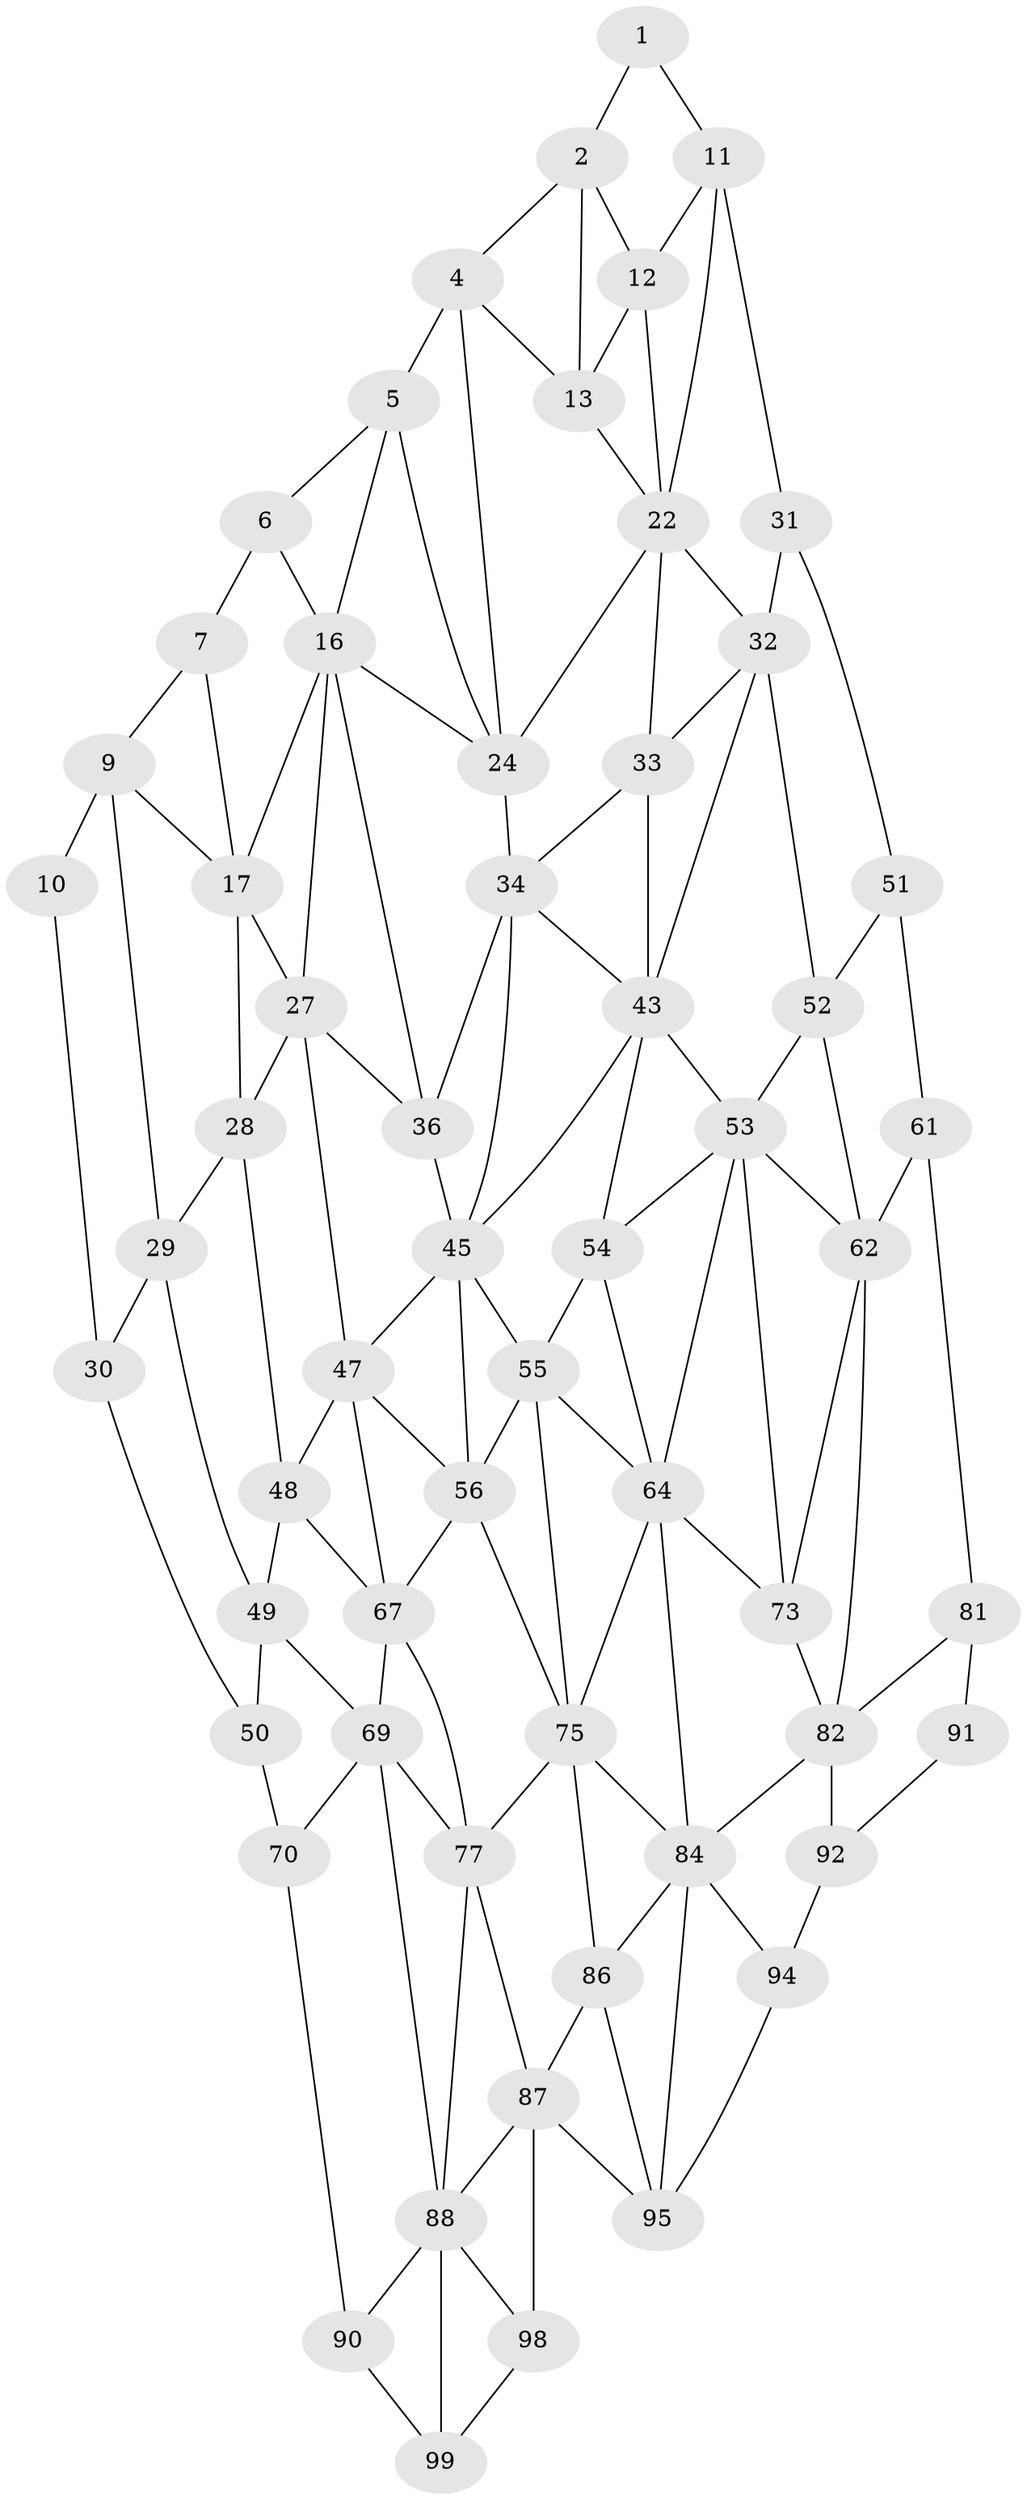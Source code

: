 // original degree distribution, {2: 0.04, 3: 0.32, 4: 0.64}
// Generated by graph-tools (version 1.1) at 2025/38/02/21/25 10:38:56]
// undirected, 58 vertices, 122 edges
graph export_dot {
graph [start="1"]
  node [color=gray90,style=filled];
  1;
  2 [super="+3"];
  4 [super="+14"];
  5 [super="+15"];
  6;
  7 [super="+8"];
  9 [super="+19"];
  10 [super="+20"];
  11 [super="+21"];
  12;
  13;
  16 [super="+26"];
  17 [super="+18"];
  22 [super="+23"];
  24 [super="+25"];
  27 [super="+37"];
  28 [super="+38"];
  29 [super="+39"];
  30 [super="+40"];
  31 [super="+41"];
  32 [super="+42"];
  33;
  34 [super="+35"];
  36;
  43 [super="+44"];
  45 [super="+46"];
  47 [super="+57"];
  48 [super="+58"];
  49 [super="+59"];
  50 [super="+60"];
  51;
  52;
  53 [super="+63"];
  54;
  55 [super="+65"];
  56 [super="+66"];
  61 [super="+71"];
  62 [super="+72"];
  64 [super="+74"];
  67 [super="+68"];
  69 [super="+79"];
  70 [super="+80"];
  73;
  75 [super="+76"];
  77 [super="+78"];
  81;
  82 [super="+83"];
  84 [super="+85"];
  86;
  87 [super="+97"];
  88 [super="+89"];
  90 [super="+100"];
  91;
  92 [super="+93"];
  94;
  95 [super="+96"];
  98;
  99;
  1 -- 11;
  1 -- 2;
  2 -- 12;
  2 -- 4;
  2 -- 13;
  4 -- 5 [weight=2];
  4 -- 24;
  4 -- 13;
  5 -- 6;
  5 -- 16;
  5 -- 24;
  6 -- 16;
  6 -- 7;
  7 -- 17 [weight=2];
  7 -- 9;
  9 -- 10 [weight=2];
  9 -- 29;
  9 -- 17;
  10 -- 30;
  11 -- 12;
  11 -- 22;
  11 -- 31;
  12 -- 22;
  12 -- 13;
  13 -- 22;
  16 -- 17;
  16 -- 27;
  16 -- 36;
  16 -- 24;
  17 -- 27;
  17 -- 28;
  22 -- 32;
  22 -- 24;
  22 -- 33;
  24 -- 34 [weight=2];
  27 -- 28 [weight=2];
  27 -- 36;
  27 -- 47;
  28 -- 29 [weight=2];
  28 -- 48;
  29 -- 30 [weight=2];
  29 -- 49;
  30 -- 50;
  31 -- 32 [weight=2];
  31 -- 51;
  32 -- 33;
  32 -- 43;
  32 -- 52;
  33 -- 43;
  33 -- 34;
  34 -- 43;
  34 -- 36;
  34 -- 45;
  36 -- 45;
  43 -- 53;
  43 -- 45;
  43 -- 54;
  45 -- 55;
  45 -- 56;
  45 -- 47;
  47 -- 48 [weight=2];
  47 -- 56;
  47 -- 67;
  48 -- 49 [weight=2];
  48 -- 67;
  49 -- 50 [weight=2];
  49 -- 69;
  50 -- 70;
  51 -- 61;
  51 -- 52;
  52 -- 62;
  52 -- 53;
  53 -- 54;
  53 -- 64;
  53 -- 73;
  53 -- 62;
  54 -- 64;
  54 -- 55;
  55 -- 56 [weight=2];
  55 -- 64;
  55 -- 75;
  56 -- 67;
  56 -- 75;
  61 -- 62 [weight=2];
  61 -- 81;
  62 -- 73;
  62 -- 82;
  64 -- 73;
  64 -- 75;
  64 -- 84;
  67 -- 77 [weight=2];
  67 -- 69;
  69 -- 70 [weight=2];
  69 -- 88;
  69 -- 77;
  70 -- 90;
  73 -- 82;
  75 -- 77;
  75 -- 86;
  75 -- 84;
  77 -- 87;
  77 -- 88;
  81 -- 91;
  81 -- 82;
  82 -- 92 [weight=2];
  82 -- 84;
  84 -- 94;
  84 -- 86;
  84 -- 95;
  86 -- 87;
  86 -- 95;
  87 -- 88;
  87 -- 98;
  87 -- 95;
  88 -- 98;
  88 -- 90;
  88 -- 99;
  90 -- 99;
  91 -- 92;
  92 -- 94;
  94 -- 95;
  98 -- 99;
}
